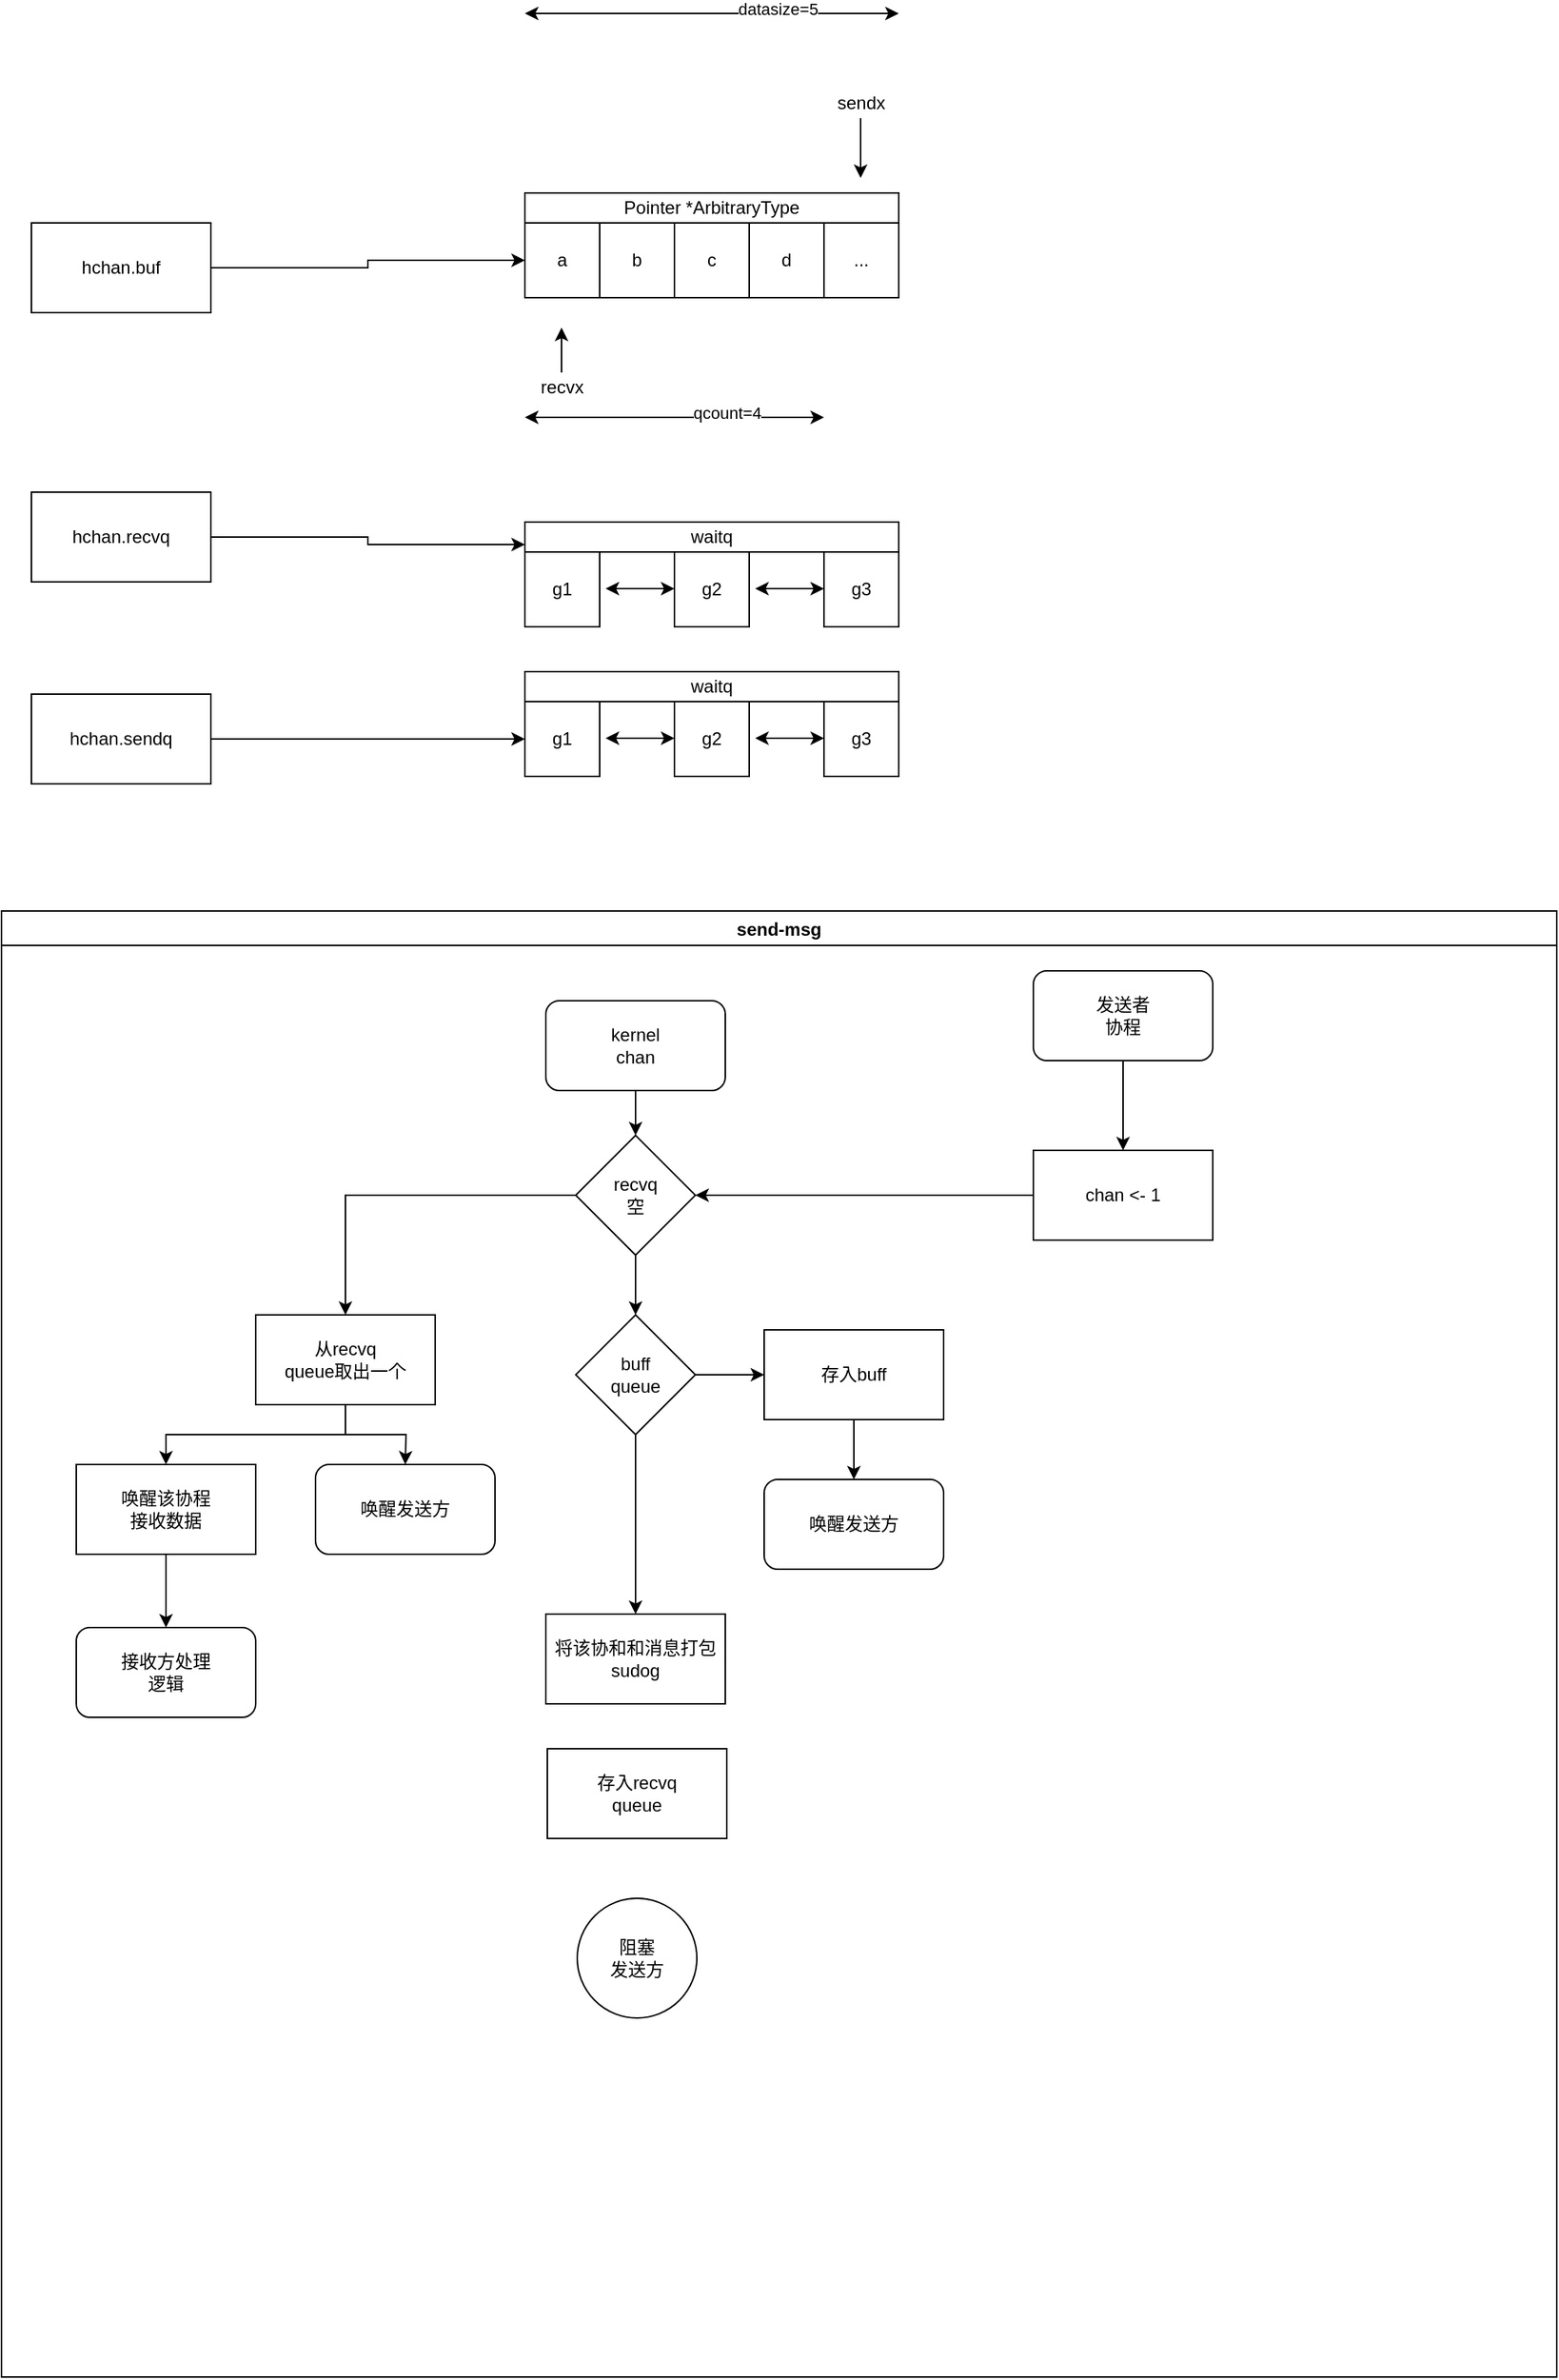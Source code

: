 <mxfile version="14.7.6" type="github">
  <diagram id="vND71lBDzILibV6Dav3H" name="Page-1">
    <mxGraphModel dx="1426" dy="704" grid="1" gridSize="10" guides="1" tooltips="1" connect="1" arrows="1" fold="1" page="1" pageScale="1" pageWidth="827" pageHeight="1169" math="0" shadow="0">
      <root>
        <mxCell id="0" />
        <mxCell id="1" parent="0" />
        <mxCell id="9gEw9Mo14xb1F1GqbIKO-8" style="edgeStyle=orthogonalEdgeStyle;rounded=0;orthogonalLoop=1;jettySize=auto;html=1;entryX=0;entryY=0.5;entryDx=0;entryDy=0;" parent="1" source="9gEw9Mo14xb1F1GqbIKO-1" target="9gEw9Mo14xb1F1GqbIKO-3" edge="1">
          <mxGeometry relative="1" as="geometry" />
        </mxCell>
        <mxCell id="9gEw9Mo14xb1F1GqbIKO-1" value="hchan.buf" style="rounded=0;whiteSpace=wrap;html=1;" parent="1" vertex="1">
          <mxGeometry x="50" y="170" width="120" height="60" as="geometry" />
        </mxCell>
        <mxCell id="9gEw9Mo14xb1F1GqbIKO-3" value="a" style="whiteSpace=wrap;html=1;aspect=fixed;" parent="1" vertex="1">
          <mxGeometry x="380" y="170" width="50" height="50" as="geometry" />
        </mxCell>
        <mxCell id="9gEw9Mo14xb1F1GqbIKO-4" value="b" style="whiteSpace=wrap;html=1;aspect=fixed;" parent="1" vertex="1">
          <mxGeometry x="430" y="170" width="50" height="50" as="geometry" />
        </mxCell>
        <mxCell id="9gEw9Mo14xb1F1GqbIKO-5" value="c" style="whiteSpace=wrap;html=1;aspect=fixed;" parent="1" vertex="1">
          <mxGeometry x="480" y="170" width="50" height="50" as="geometry" />
        </mxCell>
        <mxCell id="9gEw9Mo14xb1F1GqbIKO-6" value="d" style="whiteSpace=wrap;html=1;aspect=fixed;" parent="1" vertex="1">
          <mxGeometry x="530" y="170" width="50" height="50" as="geometry" />
        </mxCell>
        <mxCell id="9gEw9Mo14xb1F1GqbIKO-7" value="..." style="whiteSpace=wrap;html=1;aspect=fixed;" parent="1" vertex="1">
          <mxGeometry x="580" y="170" width="50" height="50" as="geometry" />
        </mxCell>
        <mxCell id="9gEw9Mo14xb1F1GqbIKO-30" style="edgeStyle=orthogonalEdgeStyle;rounded=0;orthogonalLoop=1;jettySize=auto;html=1;entryX=0;entryY=0.75;entryDx=0;entryDy=0;" parent="1" source="9gEw9Mo14xb1F1GqbIKO-9" target="9gEw9Mo14xb1F1GqbIKO-28" edge="1">
          <mxGeometry relative="1" as="geometry" />
        </mxCell>
        <mxCell id="9gEw9Mo14xb1F1GqbIKO-9" value="hchan.recvq" style="rounded=0;whiteSpace=wrap;html=1;" parent="1" vertex="1">
          <mxGeometry x="50" y="350" width="120" height="60" as="geometry" />
        </mxCell>
        <mxCell id="9gEw9Mo14xb1F1GqbIKO-31" style="edgeStyle=orthogonalEdgeStyle;rounded=0;orthogonalLoop=1;jettySize=auto;html=1;entryX=0;entryY=0.5;entryDx=0;entryDy=0;" parent="1" source="9gEw9Mo14xb1F1GqbIKO-10" target="9gEw9Mo14xb1F1GqbIKO-22" edge="1">
          <mxGeometry relative="1" as="geometry" />
        </mxCell>
        <mxCell id="9gEw9Mo14xb1F1GqbIKO-10" value="hchan.sendq" style="rounded=0;whiteSpace=wrap;html=1;" parent="1" vertex="1">
          <mxGeometry x="50" y="485" width="120" height="60" as="geometry" />
        </mxCell>
        <mxCell id="9gEw9Mo14xb1F1GqbIKO-12" value="Pointer *ArbitraryType" style="rounded=0;whiteSpace=wrap;html=1;" parent="1" vertex="1">
          <mxGeometry x="380" y="150" width="250" height="20" as="geometry" />
        </mxCell>
        <mxCell id="9gEw9Mo14xb1F1GqbIKO-13" value="g1" style="whiteSpace=wrap;html=1;aspect=fixed;" parent="1" vertex="1">
          <mxGeometry x="380" y="390" width="50" height="50" as="geometry" />
        </mxCell>
        <mxCell id="9gEw9Mo14xb1F1GqbIKO-14" value="g2" style="whiteSpace=wrap;html=1;aspect=fixed;" parent="1" vertex="1">
          <mxGeometry x="480" y="390" width="50" height="50" as="geometry" />
        </mxCell>
        <mxCell id="9gEw9Mo14xb1F1GqbIKO-15" value="g3" style="whiteSpace=wrap;html=1;aspect=fixed;" parent="1" vertex="1">
          <mxGeometry x="580" y="390" width="50" height="50" as="geometry" />
        </mxCell>
        <mxCell id="9gEw9Mo14xb1F1GqbIKO-17" value="" style="endArrow=classic;startArrow=classic;html=1;" parent="1" edge="1">
          <mxGeometry width="50" height="50" relative="1" as="geometry">
            <mxPoint x="434" y="414.5" as="sourcePoint" />
            <mxPoint x="480" y="414.5" as="targetPoint" />
          </mxGeometry>
        </mxCell>
        <mxCell id="9gEw9Mo14xb1F1GqbIKO-18" value="" style="endArrow=classic;startArrow=classic;html=1;" parent="1" edge="1">
          <mxGeometry width="50" height="50" relative="1" as="geometry">
            <mxPoint x="534" y="414.5" as="sourcePoint" />
            <mxPoint x="580" y="414.5" as="targetPoint" />
          </mxGeometry>
        </mxCell>
        <mxCell id="9gEw9Mo14xb1F1GqbIKO-22" value="g1" style="whiteSpace=wrap;html=1;aspect=fixed;" parent="1" vertex="1">
          <mxGeometry x="380" y="490" width="50" height="50" as="geometry" />
        </mxCell>
        <mxCell id="9gEw9Mo14xb1F1GqbIKO-23" value="g2" style="whiteSpace=wrap;html=1;aspect=fixed;" parent="1" vertex="1">
          <mxGeometry x="480" y="490" width="50" height="50" as="geometry" />
        </mxCell>
        <mxCell id="9gEw9Mo14xb1F1GqbIKO-24" value="g3" style="whiteSpace=wrap;html=1;aspect=fixed;" parent="1" vertex="1">
          <mxGeometry x="580" y="490" width="50" height="50" as="geometry" />
        </mxCell>
        <mxCell id="9gEw9Mo14xb1F1GqbIKO-25" value="" style="endArrow=classic;startArrow=classic;html=1;" parent="1" edge="1">
          <mxGeometry width="50" height="50" relative="1" as="geometry">
            <mxPoint x="434" y="514.5" as="sourcePoint" />
            <mxPoint x="480" y="514.5" as="targetPoint" />
          </mxGeometry>
        </mxCell>
        <mxCell id="9gEw9Mo14xb1F1GqbIKO-26" value="" style="endArrow=classic;startArrow=classic;html=1;" parent="1" edge="1">
          <mxGeometry width="50" height="50" relative="1" as="geometry">
            <mxPoint x="534" y="514.5" as="sourcePoint" />
            <mxPoint x="580" y="514.5" as="targetPoint" />
          </mxGeometry>
        </mxCell>
        <mxCell id="9gEw9Mo14xb1F1GqbIKO-28" value="waitq" style="rounded=0;whiteSpace=wrap;html=1;" parent="1" vertex="1">
          <mxGeometry x="380" y="370" width="250" height="20" as="geometry" />
        </mxCell>
        <mxCell id="9gEw9Mo14xb1F1GqbIKO-32" value="waitq" style="rounded=0;whiteSpace=wrap;html=1;" parent="1" vertex="1">
          <mxGeometry x="380" y="470" width="250" height="20" as="geometry" />
        </mxCell>
        <mxCell id="76qmlr3v4MU4s4Z6uiyM-1" value="" style="endArrow=classic;startArrow=classic;html=1;" parent="1" edge="1">
          <mxGeometry width="50" height="50" relative="1" as="geometry">
            <mxPoint x="380" y="30" as="sourcePoint" />
            <mxPoint x="630" y="30" as="targetPoint" />
          </mxGeometry>
        </mxCell>
        <mxCell id="76qmlr3v4MU4s4Z6uiyM-2" value="datasize=5" style="edgeLabel;html=1;align=center;verticalAlign=middle;resizable=0;points=[];" parent="76qmlr3v4MU4s4Z6uiyM-1" vertex="1" connectable="0">
          <mxGeometry x="0.352" y="3" relative="1" as="geometry">
            <mxPoint as="offset" />
          </mxGeometry>
        </mxCell>
        <mxCell id="76qmlr3v4MU4s4Z6uiyM-3" value="" style="endArrow=classic;startArrow=classic;html=1;" parent="1" edge="1">
          <mxGeometry width="50" height="50" relative="1" as="geometry">
            <mxPoint x="380" y="300" as="sourcePoint" />
            <mxPoint x="580" y="300" as="targetPoint" />
          </mxGeometry>
        </mxCell>
        <mxCell id="76qmlr3v4MU4s4Z6uiyM-4" value="qcount=4" style="edgeLabel;html=1;align=center;verticalAlign=middle;resizable=0;points=[];" parent="76qmlr3v4MU4s4Z6uiyM-3" vertex="1" connectable="0">
          <mxGeometry x="0.352" y="3" relative="1" as="geometry">
            <mxPoint as="offset" />
          </mxGeometry>
        </mxCell>
        <mxCell id="76qmlr3v4MU4s4Z6uiyM-7" value="" style="endArrow=classic;html=1;" parent="1" edge="1">
          <mxGeometry width="50" height="50" relative="1" as="geometry">
            <mxPoint x="604.5" y="100" as="sourcePoint" />
            <mxPoint x="604.5" y="140" as="targetPoint" />
          </mxGeometry>
        </mxCell>
        <mxCell id="76qmlr3v4MU4s4Z6uiyM-8" value="sendx" style="text;html=1;strokeColor=none;fillColor=none;align=center;verticalAlign=middle;whiteSpace=wrap;rounded=0;" parent="1" vertex="1">
          <mxGeometry x="585" y="80" width="40" height="20" as="geometry" />
        </mxCell>
        <mxCell id="76qmlr3v4MU4s4Z6uiyM-9" value="" style="endArrow=classic;html=1;" parent="1" edge="1">
          <mxGeometry width="50" height="50" relative="1" as="geometry">
            <mxPoint x="404.5" y="270" as="sourcePoint" />
            <mxPoint x="404.5" y="240" as="targetPoint" />
          </mxGeometry>
        </mxCell>
        <mxCell id="76qmlr3v4MU4s4Z6uiyM-10" value="recvx" style="text;html=1;strokeColor=none;fillColor=none;align=center;verticalAlign=middle;whiteSpace=wrap;rounded=0;" parent="1" vertex="1">
          <mxGeometry x="385" y="270" width="40" height="20" as="geometry" />
        </mxCell>
        <mxCell id="zYgSdl2GJLWuqOsMpeiv-5" value="send-msg" style="swimlane;" vertex="1" parent="1">
          <mxGeometry x="30" y="630" width="1040" height="980" as="geometry" />
        </mxCell>
        <mxCell id="zYgSdl2GJLWuqOsMpeiv-33" style="edgeStyle=orthogonalEdgeStyle;rounded=0;orthogonalLoop=1;jettySize=auto;html=1;entryX=0.5;entryY=0;entryDx=0;entryDy=0;" edge="1" parent="zYgSdl2GJLWuqOsMpeiv-5" source="zYgSdl2GJLWuqOsMpeiv-6" target="zYgSdl2GJLWuqOsMpeiv-8">
          <mxGeometry relative="1" as="geometry" />
        </mxCell>
        <mxCell id="zYgSdl2GJLWuqOsMpeiv-6" value="发送者&lt;br&gt;协程" style="rounded=1;whiteSpace=wrap;html=1;" vertex="1" parent="zYgSdl2GJLWuqOsMpeiv-5">
          <mxGeometry x="690" y="40" width="120" height="60" as="geometry" />
        </mxCell>
        <mxCell id="zYgSdl2GJLWuqOsMpeiv-32" style="edgeStyle=orthogonalEdgeStyle;rounded=0;orthogonalLoop=1;jettySize=auto;html=1;" edge="1" parent="zYgSdl2GJLWuqOsMpeiv-5" source="zYgSdl2GJLWuqOsMpeiv-7" target="zYgSdl2GJLWuqOsMpeiv-9">
          <mxGeometry relative="1" as="geometry" />
        </mxCell>
        <mxCell id="zYgSdl2GJLWuqOsMpeiv-7" value="kernel&lt;br&gt;chan" style="rounded=1;whiteSpace=wrap;html=1;" vertex="1" parent="zYgSdl2GJLWuqOsMpeiv-5">
          <mxGeometry x="364" y="60" width="120" height="60" as="geometry" />
        </mxCell>
        <mxCell id="zYgSdl2GJLWuqOsMpeiv-34" style="edgeStyle=orthogonalEdgeStyle;rounded=0;orthogonalLoop=1;jettySize=auto;html=1;entryX=1;entryY=0.5;entryDx=0;entryDy=0;" edge="1" parent="zYgSdl2GJLWuqOsMpeiv-5" source="zYgSdl2GJLWuqOsMpeiv-8" target="zYgSdl2GJLWuqOsMpeiv-9">
          <mxGeometry relative="1" as="geometry" />
        </mxCell>
        <mxCell id="zYgSdl2GJLWuqOsMpeiv-8" value="chan &amp;lt;- 1" style="rounded=0;whiteSpace=wrap;html=1;" vertex="1" parent="zYgSdl2GJLWuqOsMpeiv-5">
          <mxGeometry x="690" y="160" width="120" height="60" as="geometry" />
        </mxCell>
        <mxCell id="zYgSdl2GJLWuqOsMpeiv-16" style="edgeStyle=orthogonalEdgeStyle;rounded=0;orthogonalLoop=1;jettySize=auto;html=1;" edge="1" parent="zYgSdl2GJLWuqOsMpeiv-5" source="zYgSdl2GJLWuqOsMpeiv-9" target="zYgSdl2GJLWuqOsMpeiv-10">
          <mxGeometry relative="1" as="geometry" />
        </mxCell>
        <mxCell id="zYgSdl2GJLWuqOsMpeiv-22" style="edgeStyle=orthogonalEdgeStyle;rounded=0;orthogonalLoop=1;jettySize=auto;html=1;entryX=0.5;entryY=0;entryDx=0;entryDy=0;" edge="1" parent="zYgSdl2GJLWuqOsMpeiv-5" source="zYgSdl2GJLWuqOsMpeiv-9" target="zYgSdl2GJLWuqOsMpeiv-12">
          <mxGeometry relative="1" as="geometry" />
        </mxCell>
        <mxCell id="zYgSdl2GJLWuqOsMpeiv-9" value="recvq&lt;br&gt;空" style="rhombus;whiteSpace=wrap;html=1;" vertex="1" parent="zYgSdl2GJLWuqOsMpeiv-5">
          <mxGeometry x="384" y="150" width="80" height="80" as="geometry" />
        </mxCell>
        <mxCell id="zYgSdl2GJLWuqOsMpeiv-17" style="edgeStyle=orthogonalEdgeStyle;rounded=0;orthogonalLoop=1;jettySize=auto;html=1;" edge="1" parent="zYgSdl2GJLWuqOsMpeiv-5" source="zYgSdl2GJLWuqOsMpeiv-10" target="zYgSdl2GJLWuqOsMpeiv-11">
          <mxGeometry relative="1" as="geometry" />
        </mxCell>
        <mxCell id="zYgSdl2GJLWuqOsMpeiv-20" style="edgeStyle=orthogonalEdgeStyle;rounded=0;orthogonalLoop=1;jettySize=auto;html=1;" edge="1" parent="zYgSdl2GJLWuqOsMpeiv-5" source="zYgSdl2GJLWuqOsMpeiv-10">
          <mxGeometry relative="1" as="geometry">
            <mxPoint x="270" y="370" as="targetPoint" />
          </mxGeometry>
        </mxCell>
        <mxCell id="zYgSdl2GJLWuqOsMpeiv-10" value="从recvq&lt;br&gt;queue取出一个" style="rounded=0;whiteSpace=wrap;html=1;" vertex="1" parent="zYgSdl2GJLWuqOsMpeiv-5">
          <mxGeometry x="170" y="270" width="120" height="60" as="geometry" />
        </mxCell>
        <mxCell id="zYgSdl2GJLWuqOsMpeiv-19" style="edgeStyle=orthogonalEdgeStyle;rounded=0;orthogonalLoop=1;jettySize=auto;html=1;entryX=0.5;entryY=0;entryDx=0;entryDy=0;" edge="1" parent="zYgSdl2GJLWuqOsMpeiv-5" source="zYgSdl2GJLWuqOsMpeiv-11">
          <mxGeometry relative="1" as="geometry">
            <mxPoint x="110" y="479" as="targetPoint" />
          </mxGeometry>
        </mxCell>
        <mxCell id="zYgSdl2GJLWuqOsMpeiv-11" value="唤醒该协程&lt;br&gt;接收数据" style="rounded=0;whiteSpace=wrap;html=1;" vertex="1" parent="zYgSdl2GJLWuqOsMpeiv-5">
          <mxGeometry x="50" y="370" width="120" height="60" as="geometry" />
        </mxCell>
        <mxCell id="zYgSdl2GJLWuqOsMpeiv-23" style="edgeStyle=orthogonalEdgeStyle;rounded=0;orthogonalLoop=1;jettySize=auto;html=1;entryX=0;entryY=0.5;entryDx=0;entryDy=0;" edge="1" parent="zYgSdl2GJLWuqOsMpeiv-5" source="zYgSdl2GJLWuqOsMpeiv-12" target="zYgSdl2GJLWuqOsMpeiv-13">
          <mxGeometry relative="1" as="geometry" />
        </mxCell>
        <mxCell id="zYgSdl2GJLWuqOsMpeiv-27" style="edgeStyle=orthogonalEdgeStyle;rounded=0;orthogonalLoop=1;jettySize=auto;html=1;entryX=0.5;entryY=0;entryDx=0;entryDy=0;" edge="1" parent="zYgSdl2GJLWuqOsMpeiv-5" source="zYgSdl2GJLWuqOsMpeiv-12" target="zYgSdl2GJLWuqOsMpeiv-14">
          <mxGeometry relative="1" as="geometry" />
        </mxCell>
        <mxCell id="zYgSdl2GJLWuqOsMpeiv-12" value="buff&lt;br&gt;queue" style="rhombus;whiteSpace=wrap;html=1;" vertex="1" parent="zYgSdl2GJLWuqOsMpeiv-5">
          <mxGeometry x="384" y="270" width="80" height="80" as="geometry" />
        </mxCell>
        <mxCell id="zYgSdl2GJLWuqOsMpeiv-26" style="edgeStyle=orthogonalEdgeStyle;rounded=0;orthogonalLoop=1;jettySize=auto;html=1;entryX=0.5;entryY=0;entryDx=0;entryDy=0;" edge="1" parent="zYgSdl2GJLWuqOsMpeiv-5" source="zYgSdl2GJLWuqOsMpeiv-13" target="zYgSdl2GJLWuqOsMpeiv-25">
          <mxGeometry relative="1" as="geometry" />
        </mxCell>
        <mxCell id="zYgSdl2GJLWuqOsMpeiv-13" value="存入buff" style="rounded=0;whiteSpace=wrap;html=1;" vertex="1" parent="zYgSdl2GJLWuqOsMpeiv-5">
          <mxGeometry x="510" y="280" width="120" height="60" as="geometry" />
        </mxCell>
        <mxCell id="zYgSdl2GJLWuqOsMpeiv-14" value="将该协和和消息打包&lt;br&gt;sudog" style="rounded=0;whiteSpace=wrap;html=1;" vertex="1" parent="zYgSdl2GJLWuqOsMpeiv-5">
          <mxGeometry x="364" y="470" width="120" height="60" as="geometry" />
        </mxCell>
        <mxCell id="zYgSdl2GJLWuqOsMpeiv-21" value="&lt;span&gt;接收方处理&lt;/span&gt;&lt;br&gt;&lt;span&gt;逻辑&lt;/span&gt;" style="rounded=1;whiteSpace=wrap;html=1;" vertex="1" parent="zYgSdl2GJLWuqOsMpeiv-5">
          <mxGeometry x="50" y="479" width="120" height="60" as="geometry" />
        </mxCell>
        <mxCell id="zYgSdl2GJLWuqOsMpeiv-24" value="&lt;span&gt;唤醒发送方&lt;/span&gt;" style="rounded=1;whiteSpace=wrap;html=1;" vertex="1" parent="zYgSdl2GJLWuqOsMpeiv-5">
          <mxGeometry x="210" y="370" width="120" height="60" as="geometry" />
        </mxCell>
        <mxCell id="zYgSdl2GJLWuqOsMpeiv-25" value="&lt;span&gt;唤醒发送方&lt;/span&gt;" style="rounded=1;whiteSpace=wrap;html=1;" vertex="1" parent="zYgSdl2GJLWuqOsMpeiv-5">
          <mxGeometry x="510" y="380" width="120" height="60" as="geometry" />
        </mxCell>
        <mxCell id="zYgSdl2GJLWuqOsMpeiv-30" value="存入recvq&lt;br&gt;queue" style="rounded=0;whiteSpace=wrap;html=1;" vertex="1" parent="zYgSdl2GJLWuqOsMpeiv-5">
          <mxGeometry x="365" y="560" width="120" height="60" as="geometry" />
        </mxCell>
        <mxCell id="zYgSdl2GJLWuqOsMpeiv-31" value="阻塞&lt;br&gt;发送方" style="ellipse;whiteSpace=wrap;html=1;aspect=fixed;" vertex="1" parent="zYgSdl2GJLWuqOsMpeiv-5">
          <mxGeometry x="385" y="660" width="80" height="80" as="geometry" />
        </mxCell>
      </root>
    </mxGraphModel>
  </diagram>
</mxfile>
